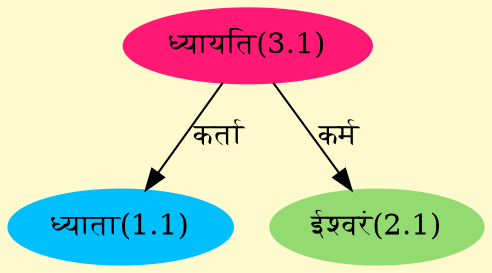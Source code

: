 digraph G{
rankdir=BT;
 compound=true;
 bgcolor="lemonchiffon1";
Node1_1 [style=filled, color="#00BFFF" label = "ध्याता(1.1)"]
Node3_1 [style=filled, color="#FF1975" label = "ध्यायति(3.1)"]
Node2_1 [style=filled, color="#93DB70" label = "ईश्वरं(2.1)"]
/* Start of Relations section */

Node1_1 -> Node3_1 [  label="कर्ता"  dir="back" ]
Node2_1 -> Node3_1 [  label="कर्म"  dir="back" ]
}
